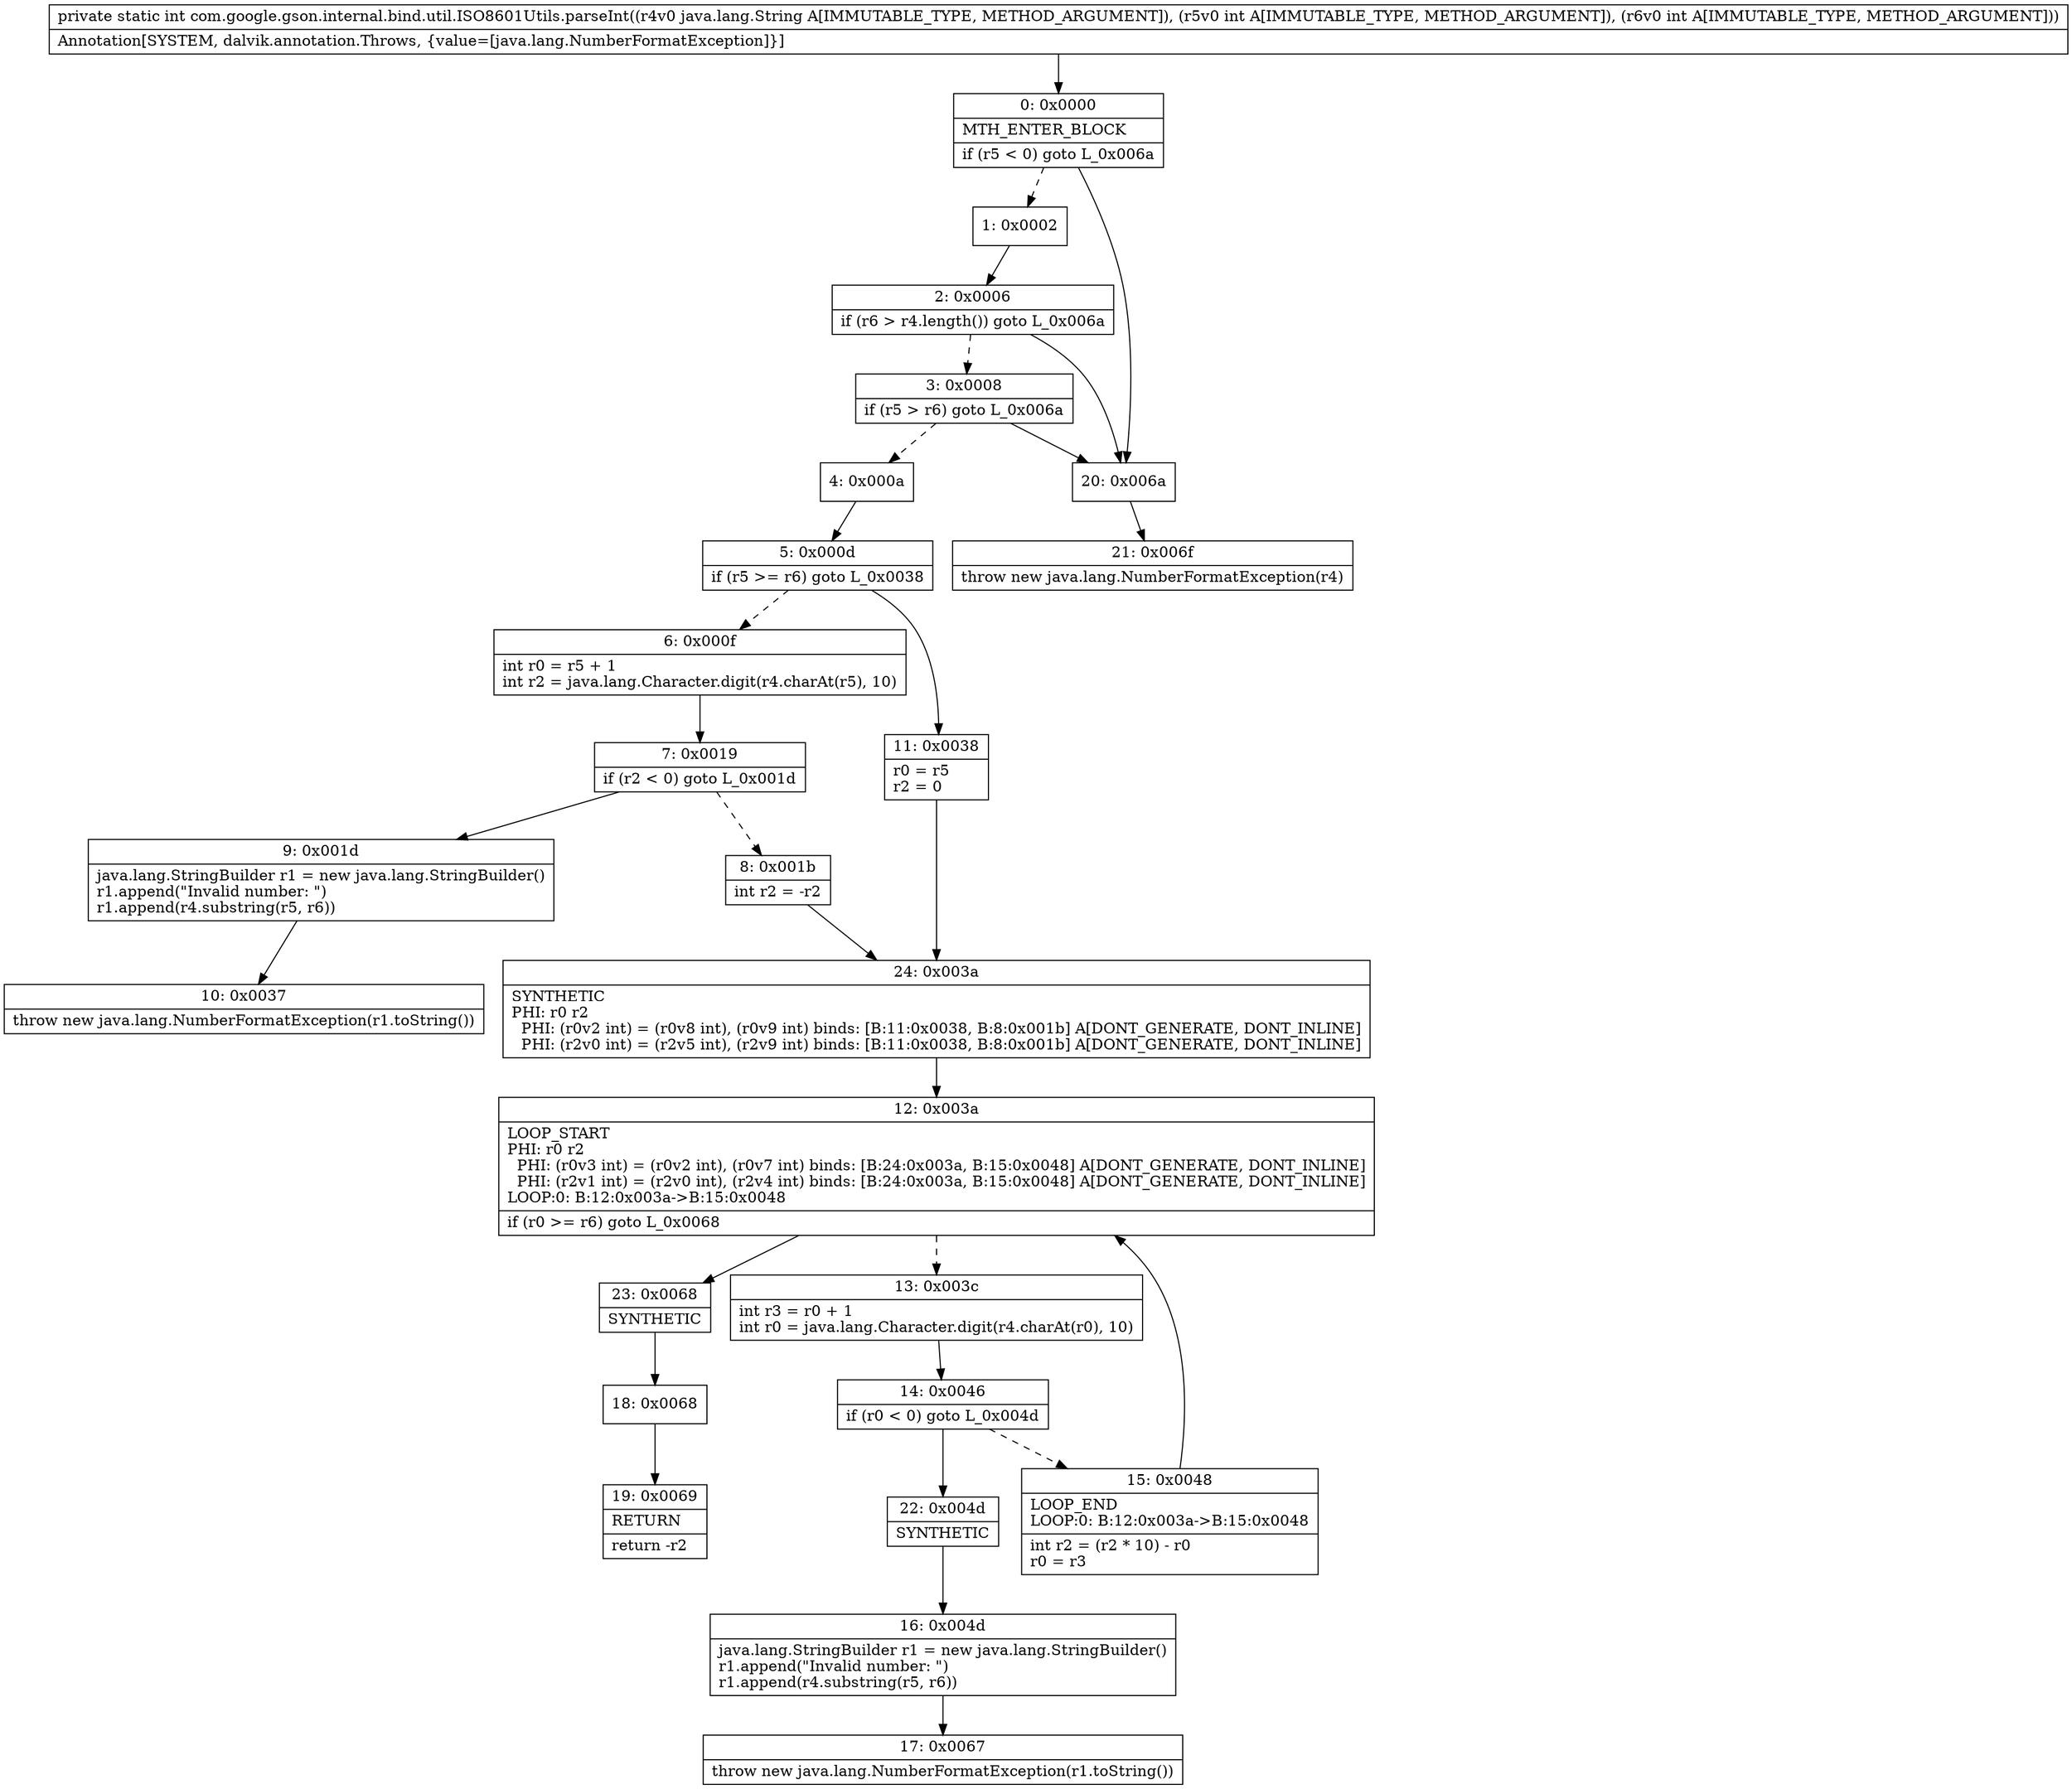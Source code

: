 digraph "CFG forcom.google.gson.internal.bind.util.ISO8601Utils.parseInt(Ljava\/lang\/String;II)I" {
Node_0 [shape=record,label="{0\:\ 0x0000|MTH_ENTER_BLOCK\l|if (r5 \< 0) goto L_0x006a\l}"];
Node_1 [shape=record,label="{1\:\ 0x0002}"];
Node_2 [shape=record,label="{2\:\ 0x0006|if (r6 \> r4.length()) goto L_0x006a\l}"];
Node_3 [shape=record,label="{3\:\ 0x0008|if (r5 \> r6) goto L_0x006a\l}"];
Node_4 [shape=record,label="{4\:\ 0x000a}"];
Node_5 [shape=record,label="{5\:\ 0x000d|if (r5 \>= r6) goto L_0x0038\l}"];
Node_6 [shape=record,label="{6\:\ 0x000f|int r0 = r5 + 1\lint r2 = java.lang.Character.digit(r4.charAt(r5), 10)\l}"];
Node_7 [shape=record,label="{7\:\ 0x0019|if (r2 \< 0) goto L_0x001d\l}"];
Node_8 [shape=record,label="{8\:\ 0x001b|int r2 = \-r2\l}"];
Node_9 [shape=record,label="{9\:\ 0x001d|java.lang.StringBuilder r1 = new java.lang.StringBuilder()\lr1.append(\"Invalid number: \")\lr1.append(r4.substring(r5, r6))\l}"];
Node_10 [shape=record,label="{10\:\ 0x0037|throw new java.lang.NumberFormatException(r1.toString())\l}"];
Node_11 [shape=record,label="{11\:\ 0x0038|r0 = r5\lr2 = 0\l}"];
Node_12 [shape=record,label="{12\:\ 0x003a|LOOP_START\lPHI: r0 r2 \l  PHI: (r0v3 int) = (r0v2 int), (r0v7 int) binds: [B:24:0x003a, B:15:0x0048] A[DONT_GENERATE, DONT_INLINE]\l  PHI: (r2v1 int) = (r2v0 int), (r2v4 int) binds: [B:24:0x003a, B:15:0x0048] A[DONT_GENERATE, DONT_INLINE]\lLOOP:0: B:12:0x003a\-\>B:15:0x0048\l|if (r0 \>= r6) goto L_0x0068\l}"];
Node_13 [shape=record,label="{13\:\ 0x003c|int r3 = r0 + 1\lint r0 = java.lang.Character.digit(r4.charAt(r0), 10)\l}"];
Node_14 [shape=record,label="{14\:\ 0x0046|if (r0 \< 0) goto L_0x004d\l}"];
Node_15 [shape=record,label="{15\:\ 0x0048|LOOP_END\lLOOP:0: B:12:0x003a\-\>B:15:0x0048\l|int r2 = (r2 * 10) \- r0\lr0 = r3\l}"];
Node_16 [shape=record,label="{16\:\ 0x004d|java.lang.StringBuilder r1 = new java.lang.StringBuilder()\lr1.append(\"Invalid number: \")\lr1.append(r4.substring(r5, r6))\l}"];
Node_17 [shape=record,label="{17\:\ 0x0067|throw new java.lang.NumberFormatException(r1.toString())\l}"];
Node_18 [shape=record,label="{18\:\ 0x0068}"];
Node_19 [shape=record,label="{19\:\ 0x0069|RETURN\l|return \-r2\l}"];
Node_20 [shape=record,label="{20\:\ 0x006a}"];
Node_21 [shape=record,label="{21\:\ 0x006f|throw new java.lang.NumberFormatException(r4)\l}"];
Node_22 [shape=record,label="{22\:\ 0x004d|SYNTHETIC\l}"];
Node_23 [shape=record,label="{23\:\ 0x0068|SYNTHETIC\l}"];
Node_24 [shape=record,label="{24\:\ 0x003a|SYNTHETIC\lPHI: r0 r2 \l  PHI: (r0v2 int) = (r0v8 int), (r0v9 int) binds: [B:11:0x0038, B:8:0x001b] A[DONT_GENERATE, DONT_INLINE]\l  PHI: (r2v0 int) = (r2v5 int), (r2v9 int) binds: [B:11:0x0038, B:8:0x001b] A[DONT_GENERATE, DONT_INLINE]\l}"];
MethodNode[shape=record,label="{private static int com.google.gson.internal.bind.util.ISO8601Utils.parseInt((r4v0 java.lang.String A[IMMUTABLE_TYPE, METHOD_ARGUMENT]), (r5v0 int A[IMMUTABLE_TYPE, METHOD_ARGUMENT]), (r6v0 int A[IMMUTABLE_TYPE, METHOD_ARGUMENT]))  | Annotation[SYSTEM, dalvik.annotation.Throws, \{value=[java.lang.NumberFormatException]\}]\l}"];
MethodNode -> Node_0;
Node_0 -> Node_1[style=dashed];
Node_0 -> Node_20;
Node_1 -> Node_2;
Node_2 -> Node_3[style=dashed];
Node_2 -> Node_20;
Node_3 -> Node_4[style=dashed];
Node_3 -> Node_20;
Node_4 -> Node_5;
Node_5 -> Node_6[style=dashed];
Node_5 -> Node_11;
Node_6 -> Node_7;
Node_7 -> Node_8[style=dashed];
Node_7 -> Node_9;
Node_8 -> Node_24;
Node_9 -> Node_10;
Node_11 -> Node_24;
Node_12 -> Node_13[style=dashed];
Node_12 -> Node_23;
Node_13 -> Node_14;
Node_14 -> Node_15[style=dashed];
Node_14 -> Node_22;
Node_15 -> Node_12;
Node_16 -> Node_17;
Node_18 -> Node_19;
Node_20 -> Node_21;
Node_22 -> Node_16;
Node_23 -> Node_18;
Node_24 -> Node_12;
}

